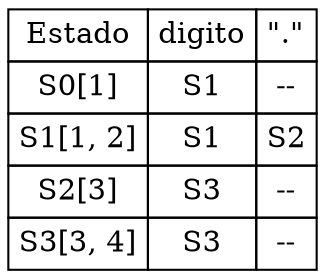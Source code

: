  digraph html {
abc [shape=none, margin=0, label=<
<TABLE BORDER="0" CELLBORDER="1" CELLSPACING="0" CELLPADDING="4"><tr><td>Estado</td   ><td>digito</td><td>"."</td></tr><tr><td>S0[1]</td><td>S1</td><td>--</td></tr><tr><td>S1[1, 2]</td><td>S1</td><td>S2</td></tr><tr><td>S2[3]</td><td>S3</td><td>--</td></tr><tr><td>S3[3, 4]</td><td>S3</td><td>--</td></tr></TABLE>>];
}